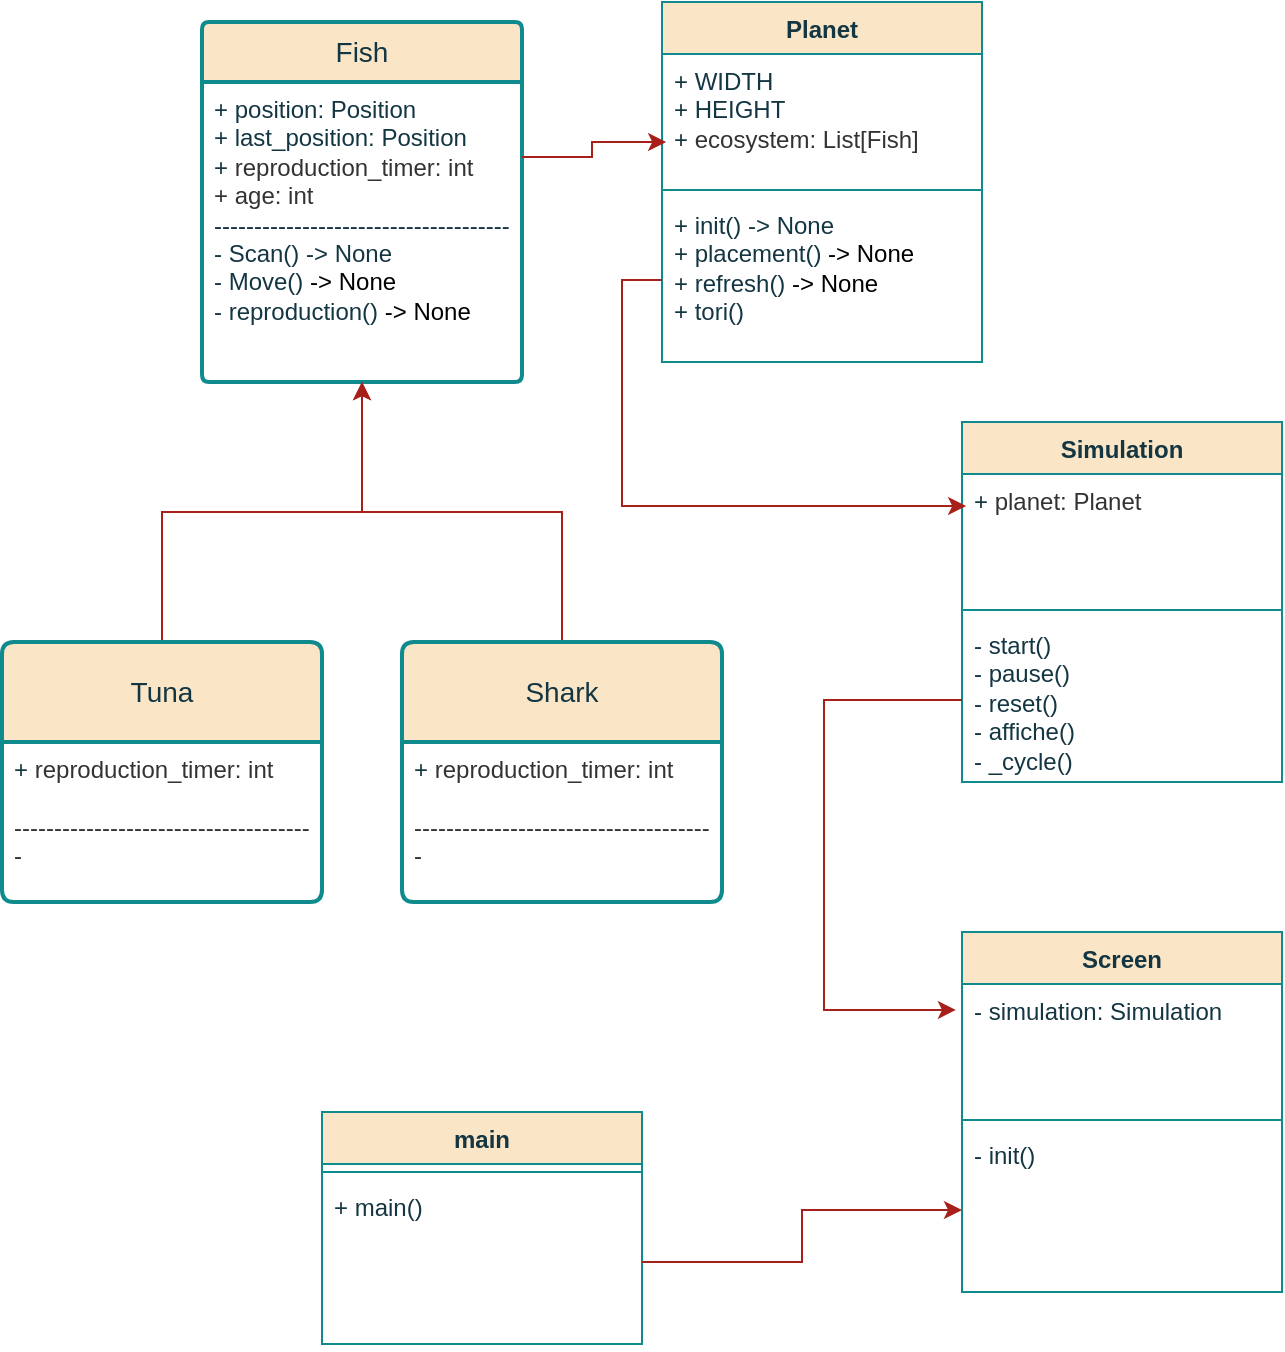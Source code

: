 <mxfile version="26.2.14">
  <diagram id="C5RBs43oDa-KdzZeNtuy" name="Page-1">
    <mxGraphModel dx="1426" dy="766" grid="1" gridSize="10" guides="1" tooltips="1" connect="1" arrows="1" fold="1" page="1" pageScale="1" pageWidth="827" pageHeight="1169" math="0" shadow="0">
      <root>
        <mxCell id="WIyWlLk6GJQsqaUBKTNV-0" />
        <mxCell id="WIyWlLk6GJQsqaUBKTNV-1" parent="WIyWlLk6GJQsqaUBKTNV-0" />
        <mxCell id="Od0c_wyd5FBFl1-f2Q9G-4" value="Fish" style="swimlane;childLayout=stackLayout;horizontal=1;startSize=30;horizontalStack=0;rounded=1;fontSize=14;fontStyle=0;strokeWidth=2;resizeParent=0;resizeLast=1;shadow=0;dashed=0;align=center;arcSize=4;whiteSpace=wrap;html=1;labelBackgroundColor=none;fillColor=#FAE5C7;strokeColor=#0F8B8D;fontColor=#143642;" parent="WIyWlLk6GJQsqaUBKTNV-1" vertex="1">
          <mxGeometry x="260" y="40" width="160" height="180" as="geometry" />
        </mxCell>
        <mxCell id="Od0c_wyd5FBFl1-f2Q9G-5" value="+ position: Position&lt;br&gt;+ last_position: Position&lt;div&gt;+&amp;nbsp;&lt;span style=&quot;background-color: rgb(255, 255, 255); color: rgb(51, 51, 51);&quot;&gt;&lt;font face=&quot;Helvetica&quot;&gt;reproduction_timer: int&lt;/font&gt;&lt;/span&gt;&lt;/div&gt;&lt;div&gt;&lt;font color=&quot;#333333&quot;&gt;+ age: int&lt;br&gt;&lt;/font&gt;&lt;div&gt;-------------------------------------&lt;/div&gt;&lt;div&gt;- Scan() -&amp;gt; None&lt;/div&gt;&lt;div&gt;- Move()&lt;span style=&quot;background-color: transparent; color: light-dark(rgb(0, 0, 0), rgb(255, 255, 255));&quot;&gt;&amp;nbsp;&lt;/span&gt;&lt;span style=&quot;background-color: transparent; color: light-dark(rgb(0, 0, 0), rgb(255, 255, 255));&quot;&gt;-&amp;gt; None&lt;/span&gt;&lt;/div&gt;&lt;div&gt;- reproduction()&lt;span style=&quot;background-color: transparent; color: light-dark(rgb(0, 0, 0), rgb(255, 255, 255));&quot;&gt;&amp;nbsp;&lt;/span&gt;&lt;span style=&quot;background-color: transparent; color: light-dark(rgb(0, 0, 0), rgb(255, 255, 255));&quot;&gt;-&amp;gt; None&lt;/span&gt;&lt;/div&gt;&lt;/div&gt;" style="align=left;strokeColor=none;fillColor=none;spacingLeft=4;spacingRight=4;fontSize=12;verticalAlign=top;resizable=0;rotatable=0;part=1;html=1;whiteSpace=wrap;labelBackgroundColor=none;fontColor=#143642;" parent="Od0c_wyd5FBFl1-f2Q9G-4" vertex="1">
          <mxGeometry y="30" width="160" height="150" as="geometry" />
        </mxCell>
        <mxCell id="Od0c_wyd5FBFl1-f2Q9G-11" style="edgeStyle=orthogonalEdgeStyle;rounded=0;orthogonalLoop=1;jettySize=auto;html=1;exitX=0.5;exitY=0;exitDx=0;exitDy=0;entryX=0.5;entryY=1;entryDx=0;entryDy=0;labelBackgroundColor=none;strokeColor=#A8201A;fontColor=default;" parent="WIyWlLk6GJQsqaUBKTNV-1" source="Od0c_wyd5FBFl1-f2Q9G-9" target="Od0c_wyd5FBFl1-f2Q9G-5" edge="1">
          <mxGeometry relative="1" as="geometry" />
        </mxCell>
        <mxCell id="Od0c_wyd5FBFl1-f2Q9G-9" value="Tuna" style="swimlane;childLayout=stackLayout;horizontal=1;startSize=50;horizontalStack=0;rounded=1;fontSize=14;fontStyle=0;strokeWidth=2;resizeParent=0;resizeLast=1;shadow=0;dashed=0;align=center;arcSize=4;whiteSpace=wrap;html=1;labelBackgroundColor=none;fillColor=#FAE5C7;strokeColor=#0F8B8D;fontColor=#143642;" parent="WIyWlLk6GJQsqaUBKTNV-1" vertex="1">
          <mxGeometry x="160" y="350" width="160" height="130" as="geometry" />
        </mxCell>
        <mxCell id="Od0c_wyd5FBFl1-f2Q9G-10" value="+&amp;nbsp;&lt;span style=&quot;background-color: rgb(255, 255, 255); color: rgb(51, 51, 51);&quot;&gt;&lt;font face=&quot;Helvetica&quot;&gt;reproduction_timer: int&lt;/font&gt;&lt;/span&gt;&lt;div&gt;&lt;span style=&quot;background-color: rgb(255, 255, 255); color: rgb(51, 51, 51);&quot;&gt;&lt;font face=&quot;Helvetica&quot;&gt;&lt;br&gt;&lt;/font&gt;&lt;/span&gt;&lt;/div&gt;&lt;div&gt;&lt;span style=&quot;background-color: rgb(255, 255, 255); color: rgb(51, 51, 51);&quot;&gt;&lt;font face=&quot;Helvetica&quot;&gt;-------------------------------------&lt;/font&gt;&lt;/span&gt;&lt;/div&gt;&lt;div&gt;&lt;span style=&quot;background-color: rgb(255, 255, 255); color: rgb(51, 51, 51);&quot;&gt;&lt;font face=&quot;Helvetica&quot;&gt;-&amp;nbsp;&lt;/font&gt;&lt;/span&gt;&lt;/div&gt;&lt;div&gt;&lt;span style=&quot;background-color: rgb(255, 255, 255); color: rgb(51, 51, 51);&quot;&gt;&lt;font face=&quot;Helvetica&quot;&gt;&lt;br&gt;&lt;/font&gt;&lt;/span&gt;&lt;/div&gt;" style="align=left;strokeColor=none;fillColor=none;spacingLeft=4;spacingRight=4;fontSize=12;verticalAlign=top;resizable=0;rotatable=0;part=1;html=1;whiteSpace=wrap;labelBackgroundColor=none;fontColor=#143642;" parent="Od0c_wyd5FBFl1-f2Q9G-9" vertex="1">
          <mxGeometry y="50" width="160" height="80" as="geometry" />
        </mxCell>
        <mxCell id="Od0c_wyd5FBFl1-f2Q9G-14" style="edgeStyle=orthogonalEdgeStyle;rounded=0;orthogonalLoop=1;jettySize=auto;html=1;exitX=0.5;exitY=0;exitDx=0;exitDy=0;entryX=0.5;entryY=1;entryDx=0;entryDy=0;labelBackgroundColor=none;strokeColor=#A8201A;fontColor=default;" parent="WIyWlLk6GJQsqaUBKTNV-1" source="Od0c_wyd5FBFl1-f2Q9G-12" target="Od0c_wyd5FBFl1-f2Q9G-5" edge="1">
          <mxGeometry relative="1" as="geometry" />
        </mxCell>
        <mxCell id="Od0c_wyd5FBFl1-f2Q9G-12" value="Shark" style="swimlane;childLayout=stackLayout;horizontal=1;startSize=50;horizontalStack=0;rounded=1;fontSize=14;fontStyle=0;strokeWidth=2;resizeParent=0;resizeLast=1;shadow=0;dashed=0;align=center;arcSize=4;whiteSpace=wrap;html=1;labelBackgroundColor=none;fillColor=#FAE5C7;strokeColor=#0F8B8D;fontColor=#143642;" parent="WIyWlLk6GJQsqaUBKTNV-1" vertex="1">
          <mxGeometry x="360" y="350" width="160" height="130" as="geometry" />
        </mxCell>
        <mxCell id="Od0c_wyd5FBFl1-f2Q9G-13" value="+&amp;nbsp;&lt;span style=&quot;background-color: rgb(255, 255, 255); color: rgb(51, 51, 51);&quot;&gt;&lt;font face=&quot;Helvetica&quot;&gt;reproduction_timer: int&lt;/font&gt;&lt;/span&gt;&lt;div&gt;&lt;span style=&quot;background-color: rgb(255, 255, 255); color: rgb(51, 51, 51);&quot;&gt;&lt;font face=&quot;Helvetica&quot;&gt;&lt;br&gt;&lt;/font&gt;&lt;/span&gt;&lt;/div&gt;&lt;div&gt;&lt;span style=&quot;background-color: rgb(255, 255, 255); color: rgb(51, 51, 51);&quot;&gt;&lt;font face=&quot;Helvetica&quot;&gt;-------------------------------------&lt;/font&gt;&lt;/span&gt;&lt;/div&gt;&lt;div&gt;&lt;span style=&quot;background-color: rgb(255, 255, 255); color: rgb(51, 51, 51);&quot;&gt;&lt;font face=&quot;Helvetica&quot;&gt;-&amp;nbsp;&lt;/font&gt;&lt;/span&gt;&lt;/div&gt;&lt;div&gt;&lt;span style=&quot;background-color: rgb(255, 255, 255); color: rgb(51, 51, 51);&quot;&gt;&lt;font face=&quot;Helvetica&quot;&gt;&lt;br&gt;&lt;/font&gt;&lt;/span&gt;&lt;/div&gt;" style="align=left;strokeColor=none;fillColor=none;spacingLeft=4;spacingRight=4;fontSize=12;verticalAlign=top;resizable=0;rotatable=0;part=1;html=1;whiteSpace=wrap;labelBackgroundColor=none;fontColor=#143642;" parent="Od0c_wyd5FBFl1-f2Q9G-12" vertex="1">
          <mxGeometry y="50" width="160" height="80" as="geometry" />
        </mxCell>
        <mxCell id="Od0c_wyd5FBFl1-f2Q9G-17" value="Simulation" style="swimlane;fontStyle=1;align=center;verticalAlign=top;childLayout=stackLayout;horizontal=1;startSize=26;horizontalStack=0;resizeParent=1;resizeParentMax=0;resizeLast=0;collapsible=1;marginBottom=0;whiteSpace=wrap;html=1;labelBackgroundColor=none;fillColor=#FAE5C7;strokeColor=#0F8B8D;fontColor=#143642;" parent="WIyWlLk6GJQsqaUBKTNV-1" vertex="1">
          <mxGeometry x="640" y="240" width="160" height="180" as="geometry" />
        </mxCell>
        <mxCell id="Od0c_wyd5FBFl1-f2Q9G-18" value="+&amp;nbsp;&lt;span style=&quot;color: rgb(51, 51, 51); background-color: rgb(255, 255, 255);&quot;&gt;planet: Planet&lt;/span&gt;" style="text;strokeColor=none;fillColor=none;align=left;verticalAlign=top;spacingLeft=4;spacingRight=4;overflow=hidden;rotatable=0;points=[[0,0.5],[1,0.5]];portConstraint=eastwest;whiteSpace=wrap;html=1;labelBackgroundColor=none;fontColor=#143642;" parent="Od0c_wyd5FBFl1-f2Q9G-17" vertex="1">
          <mxGeometry y="26" width="160" height="64" as="geometry" />
        </mxCell>
        <mxCell id="Od0c_wyd5FBFl1-f2Q9G-19" value="" style="line;strokeWidth=1;fillColor=none;align=left;verticalAlign=middle;spacingTop=-1;spacingLeft=3;spacingRight=3;rotatable=0;labelPosition=right;points=[];portConstraint=eastwest;strokeColor=#0F8B8D;labelBackgroundColor=none;fontColor=#143642;" parent="Od0c_wyd5FBFl1-f2Q9G-17" vertex="1">
          <mxGeometry y="90" width="160" height="8" as="geometry" />
        </mxCell>
        <mxCell id="Od0c_wyd5FBFl1-f2Q9G-20" value="- start()&lt;div&gt;- pause()&lt;/div&gt;&lt;div&gt;- reset()&lt;/div&gt;&lt;div&gt;- affiche()&lt;/div&gt;&lt;div&gt;- _cycle()&lt;/div&gt;" style="text;strokeColor=none;fillColor=none;align=left;verticalAlign=top;spacingLeft=4;spacingRight=4;overflow=hidden;rotatable=0;points=[[0,0.5],[1,0.5]];portConstraint=eastwest;whiteSpace=wrap;html=1;labelBackgroundColor=none;fontColor=#143642;" parent="Od0c_wyd5FBFl1-f2Q9G-17" vertex="1">
          <mxGeometry y="98" width="160" height="82" as="geometry" />
        </mxCell>
        <mxCell id="Od0c_wyd5FBFl1-f2Q9G-21" value="main" style="swimlane;fontStyle=1;align=center;verticalAlign=top;childLayout=stackLayout;horizontal=1;startSize=26;horizontalStack=0;resizeParent=1;resizeParentMax=0;resizeLast=0;collapsible=1;marginBottom=0;whiteSpace=wrap;html=1;labelBackgroundColor=none;fillColor=#FAE5C7;strokeColor=#0F8B8D;fontColor=#143642;" parent="WIyWlLk6GJQsqaUBKTNV-1" vertex="1">
          <mxGeometry x="320" y="585" width="160" height="116" as="geometry" />
        </mxCell>
        <mxCell id="Od0c_wyd5FBFl1-f2Q9G-23" value="" style="line;strokeWidth=1;fillColor=none;align=left;verticalAlign=middle;spacingTop=-1;spacingLeft=3;spacingRight=3;rotatable=0;labelPosition=right;points=[];portConstraint=eastwest;strokeColor=#0F8B8D;labelBackgroundColor=none;fontColor=#143642;" parent="Od0c_wyd5FBFl1-f2Q9G-21" vertex="1">
          <mxGeometry y="26" width="160" height="8" as="geometry" />
        </mxCell>
        <mxCell id="Od0c_wyd5FBFl1-f2Q9G-24" value="+ main()" style="text;strokeColor=none;fillColor=none;align=left;verticalAlign=top;spacingLeft=4;spacingRight=4;overflow=hidden;rotatable=0;points=[[0,0.5],[1,0.5]];portConstraint=eastwest;whiteSpace=wrap;html=1;labelBackgroundColor=none;fontColor=#143642;" parent="Od0c_wyd5FBFl1-f2Q9G-21" vertex="1">
          <mxGeometry y="34" width="160" height="82" as="geometry" />
        </mxCell>
        <mxCell id="Od0c_wyd5FBFl1-f2Q9G-32" value="Planet" style="swimlane;fontStyle=1;align=center;verticalAlign=top;childLayout=stackLayout;horizontal=1;startSize=26;horizontalStack=0;resizeParent=1;resizeParentMax=0;resizeLast=0;collapsible=1;marginBottom=0;whiteSpace=wrap;html=1;labelBackgroundColor=none;fillColor=#FAE5C7;strokeColor=#0F8B8D;fontColor=#143642;" parent="WIyWlLk6GJQsqaUBKTNV-1" vertex="1">
          <mxGeometry x="490" y="30" width="160" height="180" as="geometry" />
        </mxCell>
        <mxCell id="Od0c_wyd5FBFl1-f2Q9G-33" value="&lt;div&gt;+ WIDTH&lt;/div&gt;&lt;div&gt;+ HEIGHT&lt;/div&gt;+&amp;nbsp;&lt;span style=&quot;color: rgb(51, 51, 51); background-color: rgb(255, 255, 255);&quot;&gt;ecosystem: List[Fish]&lt;/span&gt;" style="text;strokeColor=none;fillColor=none;align=left;verticalAlign=top;spacingLeft=4;spacingRight=4;overflow=hidden;rotatable=0;points=[[0,0.5],[1,0.5]];portConstraint=eastwest;whiteSpace=wrap;html=1;labelBackgroundColor=none;fontColor=#143642;" parent="Od0c_wyd5FBFl1-f2Q9G-32" vertex="1">
          <mxGeometry y="26" width="160" height="64" as="geometry" />
        </mxCell>
        <mxCell id="Od0c_wyd5FBFl1-f2Q9G-34" value="" style="line;strokeWidth=1;fillColor=none;align=left;verticalAlign=middle;spacingTop=-1;spacingLeft=3;spacingRight=3;rotatable=0;labelPosition=right;points=[];portConstraint=eastwest;strokeColor=#0F8B8D;labelBackgroundColor=none;fontColor=#143642;" parent="Od0c_wyd5FBFl1-f2Q9G-32" vertex="1">
          <mxGeometry y="90" width="160" height="8" as="geometry" />
        </mxCell>
        <mxCell id="Od0c_wyd5FBFl1-f2Q9G-35" value="+ init()&amp;nbsp;-&amp;gt; None&lt;div&gt;+ placement()&lt;span style=&quot;background-color: transparent; color: light-dark(rgb(0, 0, 0), rgb(255, 255, 255));&quot;&gt;&amp;nbsp;&lt;/span&gt;&lt;span style=&quot;background-color: transparent; color: light-dark(rgb(0, 0, 0), rgb(255, 255, 255));&quot;&gt;-&amp;gt; None&lt;/span&gt;&lt;/div&gt;&lt;div&gt;+ refresh()&lt;span style=&quot;background-color: transparent; color: light-dark(rgb(0, 0, 0), rgb(255, 255, 255));&quot;&gt;&amp;nbsp;&lt;/span&gt;&lt;span style=&quot;background-color: transparent; color: light-dark(rgb(0, 0, 0), rgb(255, 255, 255));&quot;&gt;-&amp;gt; None&lt;/span&gt;&lt;/div&gt;&lt;div&gt;+ tori()&lt;/div&gt;" style="text;strokeColor=none;fillColor=none;align=left;verticalAlign=top;spacingLeft=4;spacingRight=4;overflow=hidden;rotatable=0;points=[[0,0.5],[1,0.5]];portConstraint=eastwest;whiteSpace=wrap;html=1;labelBackgroundColor=none;fontColor=#143642;" parent="Od0c_wyd5FBFl1-f2Q9G-32" vertex="1">
          <mxGeometry y="98" width="160" height="82" as="geometry" />
        </mxCell>
        <mxCell id="Od0c_wyd5FBFl1-f2Q9G-36" value="Screen" style="swimlane;fontStyle=1;align=center;verticalAlign=top;childLayout=stackLayout;horizontal=1;startSize=26;horizontalStack=0;resizeParent=1;resizeParentMax=0;resizeLast=0;collapsible=1;marginBottom=0;whiteSpace=wrap;html=1;labelBackgroundColor=none;fillColor=#FAE5C7;strokeColor=#0F8B8D;fontColor=#143642;" parent="WIyWlLk6GJQsqaUBKTNV-1" vertex="1">
          <mxGeometry x="640" y="495" width="160" height="180" as="geometry" />
        </mxCell>
        <mxCell id="Od0c_wyd5FBFl1-f2Q9G-37" value="- simulation: Simulation" style="text;strokeColor=none;fillColor=none;align=left;verticalAlign=top;spacingLeft=4;spacingRight=4;overflow=hidden;rotatable=0;points=[[0,0.5],[1,0.5]];portConstraint=eastwest;whiteSpace=wrap;html=1;labelBackgroundColor=none;fontColor=#143642;" parent="Od0c_wyd5FBFl1-f2Q9G-36" vertex="1">
          <mxGeometry y="26" width="160" height="64" as="geometry" />
        </mxCell>
        <mxCell id="Od0c_wyd5FBFl1-f2Q9G-38" value="" style="line;strokeWidth=1;fillColor=none;align=left;verticalAlign=middle;spacingTop=-1;spacingLeft=3;spacingRight=3;rotatable=0;labelPosition=right;points=[];portConstraint=eastwest;strokeColor=#0F8B8D;labelBackgroundColor=none;fontColor=#143642;" parent="Od0c_wyd5FBFl1-f2Q9G-36" vertex="1">
          <mxGeometry y="90" width="160" height="8" as="geometry" />
        </mxCell>
        <mxCell id="Od0c_wyd5FBFl1-f2Q9G-39" value="- init()" style="text;strokeColor=none;fillColor=none;align=left;verticalAlign=top;spacingLeft=4;spacingRight=4;overflow=hidden;rotatable=0;points=[[0,0.5],[1,0.5]];portConstraint=eastwest;whiteSpace=wrap;html=1;labelBackgroundColor=none;fontColor=#143642;" parent="Od0c_wyd5FBFl1-f2Q9G-36" vertex="1">
          <mxGeometry y="98" width="160" height="82" as="geometry" />
        </mxCell>
        <mxCell id="Od0c_wyd5FBFl1-f2Q9G-46" style="edgeStyle=orthogonalEdgeStyle;rounded=0;orthogonalLoop=1;jettySize=auto;html=1;exitX=1;exitY=0.25;exitDx=0;exitDy=0;entryX=0.013;entryY=0.688;entryDx=0;entryDy=0;entryPerimeter=0;labelBackgroundColor=none;strokeColor=#A8201A;fontColor=default;" parent="WIyWlLk6GJQsqaUBKTNV-1" source="Od0c_wyd5FBFl1-f2Q9G-5" target="Od0c_wyd5FBFl1-f2Q9G-33" edge="1">
          <mxGeometry relative="1" as="geometry" />
        </mxCell>
        <mxCell id="Od0c_wyd5FBFl1-f2Q9G-49" style="edgeStyle=orthogonalEdgeStyle;rounded=0;orthogonalLoop=1;jettySize=auto;html=1;exitX=1;exitY=0.5;exitDx=0;exitDy=0;entryX=0;entryY=0.5;entryDx=0;entryDy=0;labelBackgroundColor=none;strokeColor=#A8201A;fontColor=default;" parent="WIyWlLk6GJQsqaUBKTNV-1" source="Od0c_wyd5FBFl1-f2Q9G-24" target="Od0c_wyd5FBFl1-f2Q9G-39" edge="1">
          <mxGeometry relative="1" as="geometry" />
        </mxCell>
        <mxCell id="Od0c_wyd5FBFl1-f2Q9G-52" style="edgeStyle=orthogonalEdgeStyle;rounded=0;orthogonalLoop=1;jettySize=auto;html=1;exitX=0;exitY=0.5;exitDx=0;exitDy=0;entryX=0.013;entryY=0.25;entryDx=0;entryDy=0;entryPerimeter=0;labelBackgroundColor=none;strokeColor=#A8201A;fontColor=default;" parent="WIyWlLk6GJQsqaUBKTNV-1" source="Od0c_wyd5FBFl1-f2Q9G-35" target="Od0c_wyd5FBFl1-f2Q9G-18" edge="1">
          <mxGeometry relative="1" as="geometry" />
        </mxCell>
        <mxCell id="Od0c_wyd5FBFl1-f2Q9G-53" style="edgeStyle=orthogonalEdgeStyle;rounded=0;orthogonalLoop=1;jettySize=auto;html=1;exitX=0;exitY=0.5;exitDx=0;exitDy=0;entryX=-0.019;entryY=0.203;entryDx=0;entryDy=0;entryPerimeter=0;labelBackgroundColor=none;strokeColor=#A8201A;fontColor=default;" parent="WIyWlLk6GJQsqaUBKTNV-1" source="Od0c_wyd5FBFl1-f2Q9G-20" target="Od0c_wyd5FBFl1-f2Q9G-37" edge="1">
          <mxGeometry relative="1" as="geometry">
            <mxPoint x="570" y="540" as="targetPoint" />
            <Array as="points">
              <mxPoint x="571" y="379" />
              <mxPoint x="571" y="534" />
            </Array>
          </mxGeometry>
        </mxCell>
      </root>
    </mxGraphModel>
  </diagram>
</mxfile>
